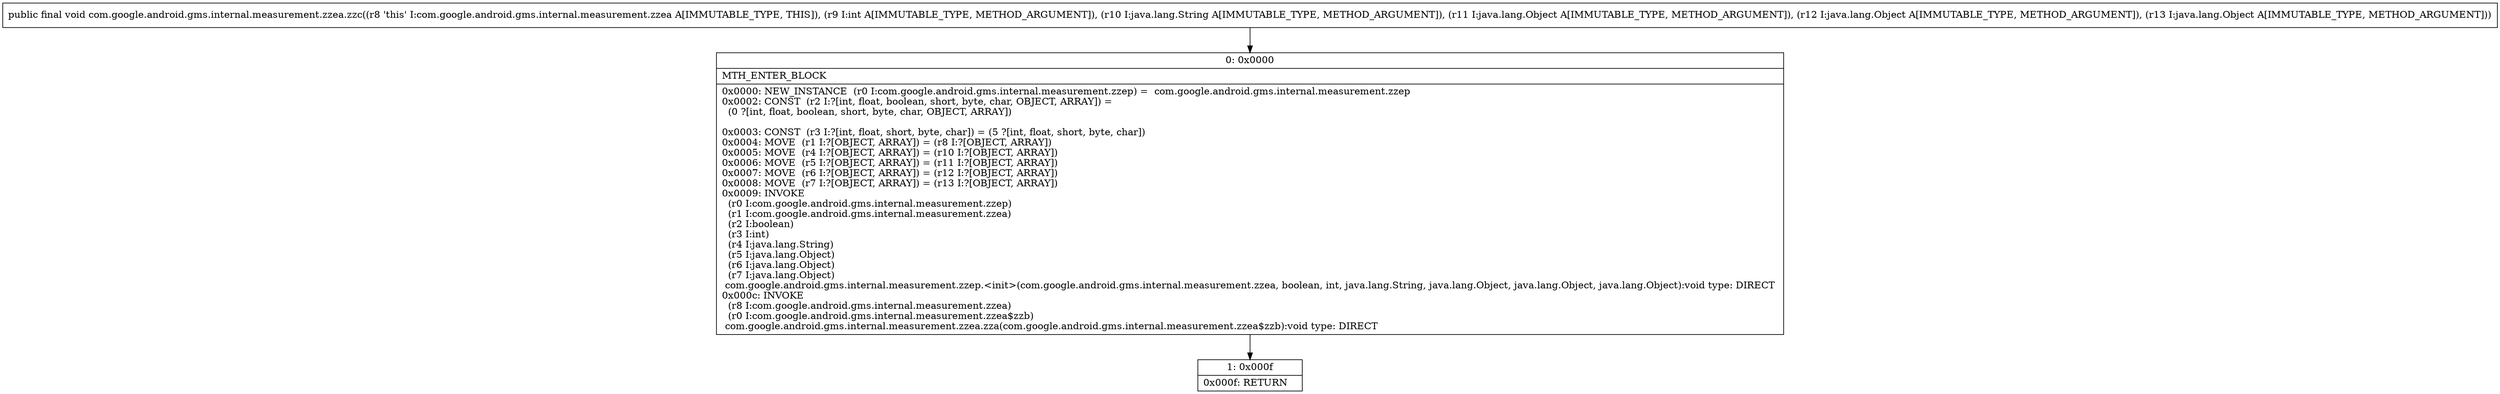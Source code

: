 digraph "CFG forcom.google.android.gms.internal.measurement.zzea.zzc(ILjava\/lang\/String;Ljava\/lang\/Object;Ljava\/lang\/Object;Ljava\/lang\/Object;)V" {
Node_0 [shape=record,label="{0\:\ 0x0000|MTH_ENTER_BLOCK\l|0x0000: NEW_INSTANCE  (r0 I:com.google.android.gms.internal.measurement.zzep) =  com.google.android.gms.internal.measurement.zzep \l0x0002: CONST  (r2 I:?[int, float, boolean, short, byte, char, OBJECT, ARRAY]) = \l  (0 ?[int, float, boolean, short, byte, char, OBJECT, ARRAY])\l \l0x0003: CONST  (r3 I:?[int, float, short, byte, char]) = (5 ?[int, float, short, byte, char]) \l0x0004: MOVE  (r1 I:?[OBJECT, ARRAY]) = (r8 I:?[OBJECT, ARRAY]) \l0x0005: MOVE  (r4 I:?[OBJECT, ARRAY]) = (r10 I:?[OBJECT, ARRAY]) \l0x0006: MOVE  (r5 I:?[OBJECT, ARRAY]) = (r11 I:?[OBJECT, ARRAY]) \l0x0007: MOVE  (r6 I:?[OBJECT, ARRAY]) = (r12 I:?[OBJECT, ARRAY]) \l0x0008: MOVE  (r7 I:?[OBJECT, ARRAY]) = (r13 I:?[OBJECT, ARRAY]) \l0x0009: INVOKE  \l  (r0 I:com.google.android.gms.internal.measurement.zzep)\l  (r1 I:com.google.android.gms.internal.measurement.zzea)\l  (r2 I:boolean)\l  (r3 I:int)\l  (r4 I:java.lang.String)\l  (r5 I:java.lang.Object)\l  (r6 I:java.lang.Object)\l  (r7 I:java.lang.Object)\l com.google.android.gms.internal.measurement.zzep.\<init\>(com.google.android.gms.internal.measurement.zzea, boolean, int, java.lang.String, java.lang.Object, java.lang.Object, java.lang.Object):void type: DIRECT \l0x000c: INVOKE  \l  (r8 I:com.google.android.gms.internal.measurement.zzea)\l  (r0 I:com.google.android.gms.internal.measurement.zzea$zzb)\l com.google.android.gms.internal.measurement.zzea.zza(com.google.android.gms.internal.measurement.zzea$zzb):void type: DIRECT \l}"];
Node_1 [shape=record,label="{1\:\ 0x000f|0x000f: RETURN   \l}"];
MethodNode[shape=record,label="{public final void com.google.android.gms.internal.measurement.zzea.zzc((r8 'this' I:com.google.android.gms.internal.measurement.zzea A[IMMUTABLE_TYPE, THIS]), (r9 I:int A[IMMUTABLE_TYPE, METHOD_ARGUMENT]), (r10 I:java.lang.String A[IMMUTABLE_TYPE, METHOD_ARGUMENT]), (r11 I:java.lang.Object A[IMMUTABLE_TYPE, METHOD_ARGUMENT]), (r12 I:java.lang.Object A[IMMUTABLE_TYPE, METHOD_ARGUMENT]), (r13 I:java.lang.Object A[IMMUTABLE_TYPE, METHOD_ARGUMENT])) }"];
MethodNode -> Node_0;
Node_0 -> Node_1;
}

